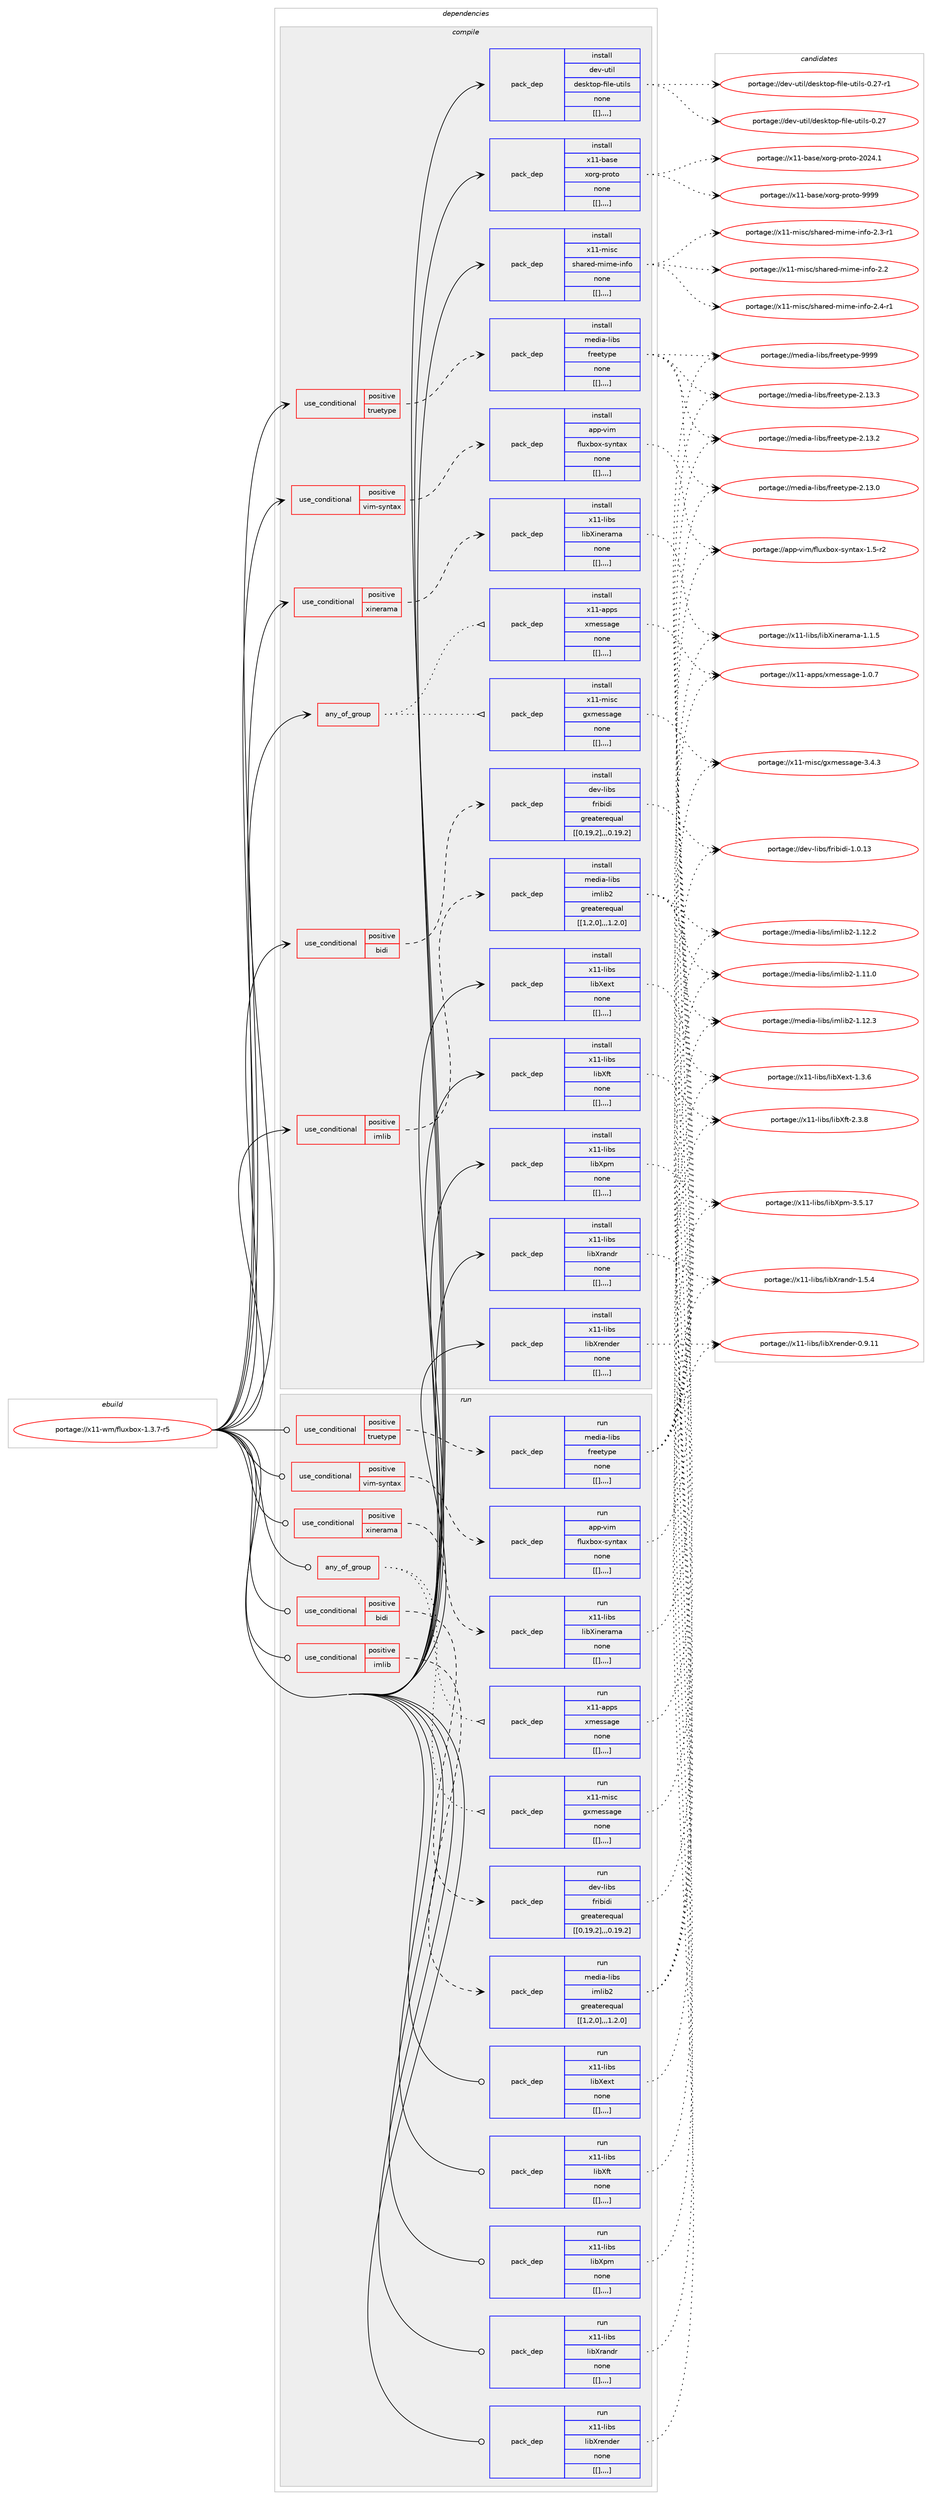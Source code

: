 digraph prolog {

# *************
# Graph options
# *************

newrank=true;
concentrate=true;
compound=true;
graph [rankdir=LR,fontname=Helvetica,fontsize=10,ranksep=1.5];#, ranksep=2.5, nodesep=0.2];
edge  [arrowhead=vee];
node  [fontname=Helvetica,fontsize=10];

# **********
# The ebuild
# **********

subgraph cluster_leftcol {
color=gray;
label=<<i>ebuild</i>>;
id [label="portage://x11-wm/fluxbox-1.3.7-r5", color=red, width=4, href="../x11-wm/fluxbox-1.3.7-r5.svg"];
}

# ****************
# The dependencies
# ****************

subgraph cluster_midcol {
color=gray;
label=<<i>dependencies</i>>;
subgraph cluster_compile {
fillcolor="#eeeeee";
style=filled;
label=<<i>compile</i>>;
subgraph any229 {
dependency34293 [label=<<TABLE BORDER="0" CELLBORDER="1" CELLSPACING="0" CELLPADDING="4"><TR><TD CELLPADDING="10">any_of_group</TD></TR></TABLE>>, shape=none, color=red];subgraph pack22224 {
dependency34294 [label=<<TABLE BORDER="0" CELLBORDER="1" CELLSPACING="0" CELLPADDING="4" WIDTH="220"><TR><TD ROWSPAN="6" CELLPADDING="30">pack_dep</TD></TR><TR><TD WIDTH="110">install</TD></TR><TR><TD>x11-misc</TD></TR><TR><TD>gxmessage</TD></TR><TR><TD>none</TD></TR><TR><TD>[[],,,,]</TD></TR></TABLE>>, shape=none, color=blue];
}
dependency34293:e -> dependency34294:w [weight=20,style="dotted",arrowhead="oinv"];
subgraph pack22225 {
dependency34295 [label=<<TABLE BORDER="0" CELLBORDER="1" CELLSPACING="0" CELLPADDING="4" WIDTH="220"><TR><TD ROWSPAN="6" CELLPADDING="30">pack_dep</TD></TR><TR><TD WIDTH="110">install</TD></TR><TR><TD>x11-apps</TD></TR><TR><TD>xmessage</TD></TR><TR><TD>none</TD></TR><TR><TD>[[],,,,]</TD></TR></TABLE>>, shape=none, color=blue];
}
dependency34293:e -> dependency34295:w [weight=20,style="dotted",arrowhead="oinv"];
}
id:e -> dependency34293:w [weight=20,style="solid",arrowhead="vee"];
subgraph cond11830 {
dependency34296 [label=<<TABLE BORDER="0" CELLBORDER="1" CELLSPACING="0" CELLPADDING="4"><TR><TD ROWSPAN="3" CELLPADDING="10">use_conditional</TD></TR><TR><TD>positive</TD></TR><TR><TD>bidi</TD></TR></TABLE>>, shape=none, color=red];
subgraph pack22226 {
dependency34297 [label=<<TABLE BORDER="0" CELLBORDER="1" CELLSPACING="0" CELLPADDING="4" WIDTH="220"><TR><TD ROWSPAN="6" CELLPADDING="30">pack_dep</TD></TR><TR><TD WIDTH="110">install</TD></TR><TR><TD>dev-libs</TD></TR><TR><TD>fribidi</TD></TR><TR><TD>greaterequal</TD></TR><TR><TD>[[0,19,2],,,0.19.2]</TD></TR></TABLE>>, shape=none, color=blue];
}
dependency34296:e -> dependency34297:w [weight=20,style="dashed",arrowhead="vee"];
}
id:e -> dependency34296:w [weight=20,style="solid",arrowhead="vee"];
subgraph cond11831 {
dependency34298 [label=<<TABLE BORDER="0" CELLBORDER="1" CELLSPACING="0" CELLPADDING="4"><TR><TD ROWSPAN="3" CELLPADDING="10">use_conditional</TD></TR><TR><TD>positive</TD></TR><TR><TD>imlib</TD></TR></TABLE>>, shape=none, color=red];
subgraph pack22227 {
dependency34299 [label=<<TABLE BORDER="0" CELLBORDER="1" CELLSPACING="0" CELLPADDING="4" WIDTH="220"><TR><TD ROWSPAN="6" CELLPADDING="30">pack_dep</TD></TR><TR><TD WIDTH="110">install</TD></TR><TR><TD>media-libs</TD></TR><TR><TD>imlib2</TD></TR><TR><TD>greaterequal</TD></TR><TR><TD>[[1,2,0],,,1.2.0]</TD></TR></TABLE>>, shape=none, color=blue];
}
dependency34298:e -> dependency34299:w [weight=20,style="dashed",arrowhead="vee"];
}
id:e -> dependency34298:w [weight=20,style="solid",arrowhead="vee"];
subgraph cond11832 {
dependency34300 [label=<<TABLE BORDER="0" CELLBORDER="1" CELLSPACING="0" CELLPADDING="4"><TR><TD ROWSPAN="3" CELLPADDING="10">use_conditional</TD></TR><TR><TD>positive</TD></TR><TR><TD>truetype</TD></TR></TABLE>>, shape=none, color=red];
subgraph pack22228 {
dependency34301 [label=<<TABLE BORDER="0" CELLBORDER="1" CELLSPACING="0" CELLPADDING="4" WIDTH="220"><TR><TD ROWSPAN="6" CELLPADDING="30">pack_dep</TD></TR><TR><TD WIDTH="110">install</TD></TR><TR><TD>media-libs</TD></TR><TR><TD>freetype</TD></TR><TR><TD>none</TD></TR><TR><TD>[[],,,,]</TD></TR></TABLE>>, shape=none, color=blue];
}
dependency34300:e -> dependency34301:w [weight=20,style="dashed",arrowhead="vee"];
}
id:e -> dependency34300:w [weight=20,style="solid",arrowhead="vee"];
subgraph cond11833 {
dependency34302 [label=<<TABLE BORDER="0" CELLBORDER="1" CELLSPACING="0" CELLPADDING="4"><TR><TD ROWSPAN="3" CELLPADDING="10">use_conditional</TD></TR><TR><TD>positive</TD></TR><TR><TD>vim-syntax</TD></TR></TABLE>>, shape=none, color=red];
subgraph pack22229 {
dependency34303 [label=<<TABLE BORDER="0" CELLBORDER="1" CELLSPACING="0" CELLPADDING="4" WIDTH="220"><TR><TD ROWSPAN="6" CELLPADDING="30">pack_dep</TD></TR><TR><TD WIDTH="110">install</TD></TR><TR><TD>app-vim</TD></TR><TR><TD>fluxbox-syntax</TD></TR><TR><TD>none</TD></TR><TR><TD>[[],,,,]</TD></TR></TABLE>>, shape=none, color=blue];
}
dependency34302:e -> dependency34303:w [weight=20,style="dashed",arrowhead="vee"];
}
id:e -> dependency34302:w [weight=20,style="solid",arrowhead="vee"];
subgraph cond11834 {
dependency34304 [label=<<TABLE BORDER="0" CELLBORDER="1" CELLSPACING="0" CELLPADDING="4"><TR><TD ROWSPAN="3" CELLPADDING="10">use_conditional</TD></TR><TR><TD>positive</TD></TR><TR><TD>xinerama</TD></TR></TABLE>>, shape=none, color=red];
subgraph pack22230 {
dependency34305 [label=<<TABLE BORDER="0" CELLBORDER="1" CELLSPACING="0" CELLPADDING="4" WIDTH="220"><TR><TD ROWSPAN="6" CELLPADDING="30">pack_dep</TD></TR><TR><TD WIDTH="110">install</TD></TR><TR><TD>x11-libs</TD></TR><TR><TD>libXinerama</TD></TR><TR><TD>none</TD></TR><TR><TD>[[],,,,]</TD></TR></TABLE>>, shape=none, color=blue];
}
dependency34304:e -> dependency34305:w [weight=20,style="dashed",arrowhead="vee"];
}
id:e -> dependency34304:w [weight=20,style="solid",arrowhead="vee"];
subgraph pack22231 {
dependency34306 [label=<<TABLE BORDER="0" CELLBORDER="1" CELLSPACING="0" CELLPADDING="4" WIDTH="220"><TR><TD ROWSPAN="6" CELLPADDING="30">pack_dep</TD></TR><TR><TD WIDTH="110">install</TD></TR><TR><TD>dev-util</TD></TR><TR><TD>desktop-file-utils</TD></TR><TR><TD>none</TD></TR><TR><TD>[[],,,,]</TD></TR></TABLE>>, shape=none, color=blue];
}
id:e -> dependency34306:w [weight=20,style="solid",arrowhead="vee"];
subgraph pack22232 {
dependency34307 [label=<<TABLE BORDER="0" CELLBORDER="1" CELLSPACING="0" CELLPADDING="4" WIDTH="220"><TR><TD ROWSPAN="6" CELLPADDING="30">pack_dep</TD></TR><TR><TD WIDTH="110">install</TD></TR><TR><TD>x11-base</TD></TR><TR><TD>xorg-proto</TD></TR><TR><TD>none</TD></TR><TR><TD>[[],,,,]</TD></TR></TABLE>>, shape=none, color=blue];
}
id:e -> dependency34307:w [weight=20,style="solid",arrowhead="vee"];
subgraph pack22233 {
dependency34308 [label=<<TABLE BORDER="0" CELLBORDER="1" CELLSPACING="0" CELLPADDING="4" WIDTH="220"><TR><TD ROWSPAN="6" CELLPADDING="30">pack_dep</TD></TR><TR><TD WIDTH="110">install</TD></TR><TR><TD>x11-libs</TD></TR><TR><TD>libXext</TD></TR><TR><TD>none</TD></TR><TR><TD>[[],,,,]</TD></TR></TABLE>>, shape=none, color=blue];
}
id:e -> dependency34308:w [weight=20,style="solid",arrowhead="vee"];
subgraph pack22234 {
dependency34309 [label=<<TABLE BORDER="0" CELLBORDER="1" CELLSPACING="0" CELLPADDING="4" WIDTH="220"><TR><TD ROWSPAN="6" CELLPADDING="30">pack_dep</TD></TR><TR><TD WIDTH="110">install</TD></TR><TR><TD>x11-libs</TD></TR><TR><TD>libXft</TD></TR><TR><TD>none</TD></TR><TR><TD>[[],,,,]</TD></TR></TABLE>>, shape=none, color=blue];
}
id:e -> dependency34309:w [weight=20,style="solid",arrowhead="vee"];
subgraph pack22235 {
dependency34310 [label=<<TABLE BORDER="0" CELLBORDER="1" CELLSPACING="0" CELLPADDING="4" WIDTH="220"><TR><TD ROWSPAN="6" CELLPADDING="30">pack_dep</TD></TR><TR><TD WIDTH="110">install</TD></TR><TR><TD>x11-libs</TD></TR><TR><TD>libXpm</TD></TR><TR><TD>none</TD></TR><TR><TD>[[],,,,]</TD></TR></TABLE>>, shape=none, color=blue];
}
id:e -> dependency34310:w [weight=20,style="solid",arrowhead="vee"];
subgraph pack22236 {
dependency34311 [label=<<TABLE BORDER="0" CELLBORDER="1" CELLSPACING="0" CELLPADDING="4" WIDTH="220"><TR><TD ROWSPAN="6" CELLPADDING="30">pack_dep</TD></TR><TR><TD WIDTH="110">install</TD></TR><TR><TD>x11-libs</TD></TR><TR><TD>libXrandr</TD></TR><TR><TD>none</TD></TR><TR><TD>[[],,,,]</TD></TR></TABLE>>, shape=none, color=blue];
}
id:e -> dependency34311:w [weight=20,style="solid",arrowhead="vee"];
subgraph pack22237 {
dependency34312 [label=<<TABLE BORDER="0" CELLBORDER="1" CELLSPACING="0" CELLPADDING="4" WIDTH="220"><TR><TD ROWSPAN="6" CELLPADDING="30">pack_dep</TD></TR><TR><TD WIDTH="110">install</TD></TR><TR><TD>x11-libs</TD></TR><TR><TD>libXrender</TD></TR><TR><TD>none</TD></TR><TR><TD>[[],,,,]</TD></TR></TABLE>>, shape=none, color=blue];
}
id:e -> dependency34312:w [weight=20,style="solid",arrowhead="vee"];
subgraph pack22238 {
dependency34313 [label=<<TABLE BORDER="0" CELLBORDER="1" CELLSPACING="0" CELLPADDING="4" WIDTH="220"><TR><TD ROWSPAN="6" CELLPADDING="30">pack_dep</TD></TR><TR><TD WIDTH="110">install</TD></TR><TR><TD>x11-misc</TD></TR><TR><TD>shared-mime-info</TD></TR><TR><TD>none</TD></TR><TR><TD>[[],,,,]</TD></TR></TABLE>>, shape=none, color=blue];
}
id:e -> dependency34313:w [weight=20,style="solid",arrowhead="vee"];
}
subgraph cluster_compileandrun {
fillcolor="#eeeeee";
style=filled;
label=<<i>compile and run</i>>;
}
subgraph cluster_run {
fillcolor="#eeeeee";
style=filled;
label=<<i>run</i>>;
subgraph any230 {
dependency34314 [label=<<TABLE BORDER="0" CELLBORDER="1" CELLSPACING="0" CELLPADDING="4"><TR><TD CELLPADDING="10">any_of_group</TD></TR></TABLE>>, shape=none, color=red];subgraph pack22239 {
dependency34315 [label=<<TABLE BORDER="0" CELLBORDER="1" CELLSPACING="0" CELLPADDING="4" WIDTH="220"><TR><TD ROWSPAN="6" CELLPADDING="30">pack_dep</TD></TR><TR><TD WIDTH="110">run</TD></TR><TR><TD>x11-misc</TD></TR><TR><TD>gxmessage</TD></TR><TR><TD>none</TD></TR><TR><TD>[[],,,,]</TD></TR></TABLE>>, shape=none, color=blue];
}
dependency34314:e -> dependency34315:w [weight=20,style="dotted",arrowhead="oinv"];
subgraph pack22240 {
dependency34316 [label=<<TABLE BORDER="0" CELLBORDER="1" CELLSPACING="0" CELLPADDING="4" WIDTH="220"><TR><TD ROWSPAN="6" CELLPADDING="30">pack_dep</TD></TR><TR><TD WIDTH="110">run</TD></TR><TR><TD>x11-apps</TD></TR><TR><TD>xmessage</TD></TR><TR><TD>none</TD></TR><TR><TD>[[],,,,]</TD></TR></TABLE>>, shape=none, color=blue];
}
dependency34314:e -> dependency34316:w [weight=20,style="dotted",arrowhead="oinv"];
}
id:e -> dependency34314:w [weight=20,style="solid",arrowhead="odot"];
subgraph cond11835 {
dependency34317 [label=<<TABLE BORDER="0" CELLBORDER="1" CELLSPACING="0" CELLPADDING="4"><TR><TD ROWSPAN="3" CELLPADDING="10">use_conditional</TD></TR><TR><TD>positive</TD></TR><TR><TD>bidi</TD></TR></TABLE>>, shape=none, color=red];
subgraph pack22241 {
dependency34318 [label=<<TABLE BORDER="0" CELLBORDER="1" CELLSPACING="0" CELLPADDING="4" WIDTH="220"><TR><TD ROWSPAN="6" CELLPADDING="30">pack_dep</TD></TR><TR><TD WIDTH="110">run</TD></TR><TR><TD>dev-libs</TD></TR><TR><TD>fribidi</TD></TR><TR><TD>greaterequal</TD></TR><TR><TD>[[0,19,2],,,0.19.2]</TD></TR></TABLE>>, shape=none, color=blue];
}
dependency34317:e -> dependency34318:w [weight=20,style="dashed",arrowhead="vee"];
}
id:e -> dependency34317:w [weight=20,style="solid",arrowhead="odot"];
subgraph cond11836 {
dependency34319 [label=<<TABLE BORDER="0" CELLBORDER="1" CELLSPACING="0" CELLPADDING="4"><TR><TD ROWSPAN="3" CELLPADDING="10">use_conditional</TD></TR><TR><TD>positive</TD></TR><TR><TD>imlib</TD></TR></TABLE>>, shape=none, color=red];
subgraph pack22242 {
dependency34320 [label=<<TABLE BORDER="0" CELLBORDER="1" CELLSPACING="0" CELLPADDING="4" WIDTH="220"><TR><TD ROWSPAN="6" CELLPADDING="30">pack_dep</TD></TR><TR><TD WIDTH="110">run</TD></TR><TR><TD>media-libs</TD></TR><TR><TD>imlib2</TD></TR><TR><TD>greaterequal</TD></TR><TR><TD>[[1,2,0],,,1.2.0]</TD></TR></TABLE>>, shape=none, color=blue];
}
dependency34319:e -> dependency34320:w [weight=20,style="dashed",arrowhead="vee"];
}
id:e -> dependency34319:w [weight=20,style="solid",arrowhead="odot"];
subgraph cond11837 {
dependency34321 [label=<<TABLE BORDER="0" CELLBORDER="1" CELLSPACING="0" CELLPADDING="4"><TR><TD ROWSPAN="3" CELLPADDING="10">use_conditional</TD></TR><TR><TD>positive</TD></TR><TR><TD>truetype</TD></TR></TABLE>>, shape=none, color=red];
subgraph pack22243 {
dependency34322 [label=<<TABLE BORDER="0" CELLBORDER="1" CELLSPACING="0" CELLPADDING="4" WIDTH="220"><TR><TD ROWSPAN="6" CELLPADDING="30">pack_dep</TD></TR><TR><TD WIDTH="110">run</TD></TR><TR><TD>media-libs</TD></TR><TR><TD>freetype</TD></TR><TR><TD>none</TD></TR><TR><TD>[[],,,,]</TD></TR></TABLE>>, shape=none, color=blue];
}
dependency34321:e -> dependency34322:w [weight=20,style="dashed",arrowhead="vee"];
}
id:e -> dependency34321:w [weight=20,style="solid",arrowhead="odot"];
subgraph cond11838 {
dependency34323 [label=<<TABLE BORDER="0" CELLBORDER="1" CELLSPACING="0" CELLPADDING="4"><TR><TD ROWSPAN="3" CELLPADDING="10">use_conditional</TD></TR><TR><TD>positive</TD></TR><TR><TD>vim-syntax</TD></TR></TABLE>>, shape=none, color=red];
subgraph pack22244 {
dependency34324 [label=<<TABLE BORDER="0" CELLBORDER="1" CELLSPACING="0" CELLPADDING="4" WIDTH="220"><TR><TD ROWSPAN="6" CELLPADDING="30">pack_dep</TD></TR><TR><TD WIDTH="110">run</TD></TR><TR><TD>app-vim</TD></TR><TR><TD>fluxbox-syntax</TD></TR><TR><TD>none</TD></TR><TR><TD>[[],,,,]</TD></TR></TABLE>>, shape=none, color=blue];
}
dependency34323:e -> dependency34324:w [weight=20,style="dashed",arrowhead="vee"];
}
id:e -> dependency34323:w [weight=20,style="solid",arrowhead="odot"];
subgraph cond11839 {
dependency34325 [label=<<TABLE BORDER="0" CELLBORDER="1" CELLSPACING="0" CELLPADDING="4"><TR><TD ROWSPAN="3" CELLPADDING="10">use_conditional</TD></TR><TR><TD>positive</TD></TR><TR><TD>xinerama</TD></TR></TABLE>>, shape=none, color=red];
subgraph pack22245 {
dependency34326 [label=<<TABLE BORDER="0" CELLBORDER="1" CELLSPACING="0" CELLPADDING="4" WIDTH="220"><TR><TD ROWSPAN="6" CELLPADDING="30">pack_dep</TD></TR><TR><TD WIDTH="110">run</TD></TR><TR><TD>x11-libs</TD></TR><TR><TD>libXinerama</TD></TR><TR><TD>none</TD></TR><TR><TD>[[],,,,]</TD></TR></TABLE>>, shape=none, color=blue];
}
dependency34325:e -> dependency34326:w [weight=20,style="dashed",arrowhead="vee"];
}
id:e -> dependency34325:w [weight=20,style="solid",arrowhead="odot"];
subgraph pack22246 {
dependency34327 [label=<<TABLE BORDER="0" CELLBORDER="1" CELLSPACING="0" CELLPADDING="4" WIDTH="220"><TR><TD ROWSPAN="6" CELLPADDING="30">pack_dep</TD></TR><TR><TD WIDTH="110">run</TD></TR><TR><TD>x11-libs</TD></TR><TR><TD>libXext</TD></TR><TR><TD>none</TD></TR><TR><TD>[[],,,,]</TD></TR></TABLE>>, shape=none, color=blue];
}
id:e -> dependency34327:w [weight=20,style="solid",arrowhead="odot"];
subgraph pack22247 {
dependency34328 [label=<<TABLE BORDER="0" CELLBORDER="1" CELLSPACING="0" CELLPADDING="4" WIDTH="220"><TR><TD ROWSPAN="6" CELLPADDING="30">pack_dep</TD></TR><TR><TD WIDTH="110">run</TD></TR><TR><TD>x11-libs</TD></TR><TR><TD>libXft</TD></TR><TR><TD>none</TD></TR><TR><TD>[[],,,,]</TD></TR></TABLE>>, shape=none, color=blue];
}
id:e -> dependency34328:w [weight=20,style="solid",arrowhead="odot"];
subgraph pack22248 {
dependency34329 [label=<<TABLE BORDER="0" CELLBORDER="1" CELLSPACING="0" CELLPADDING="4" WIDTH="220"><TR><TD ROWSPAN="6" CELLPADDING="30">pack_dep</TD></TR><TR><TD WIDTH="110">run</TD></TR><TR><TD>x11-libs</TD></TR><TR><TD>libXpm</TD></TR><TR><TD>none</TD></TR><TR><TD>[[],,,,]</TD></TR></TABLE>>, shape=none, color=blue];
}
id:e -> dependency34329:w [weight=20,style="solid",arrowhead="odot"];
subgraph pack22249 {
dependency34330 [label=<<TABLE BORDER="0" CELLBORDER="1" CELLSPACING="0" CELLPADDING="4" WIDTH="220"><TR><TD ROWSPAN="6" CELLPADDING="30">pack_dep</TD></TR><TR><TD WIDTH="110">run</TD></TR><TR><TD>x11-libs</TD></TR><TR><TD>libXrandr</TD></TR><TR><TD>none</TD></TR><TR><TD>[[],,,,]</TD></TR></TABLE>>, shape=none, color=blue];
}
id:e -> dependency34330:w [weight=20,style="solid",arrowhead="odot"];
subgraph pack22250 {
dependency34331 [label=<<TABLE BORDER="0" CELLBORDER="1" CELLSPACING="0" CELLPADDING="4" WIDTH="220"><TR><TD ROWSPAN="6" CELLPADDING="30">pack_dep</TD></TR><TR><TD WIDTH="110">run</TD></TR><TR><TD>x11-libs</TD></TR><TR><TD>libXrender</TD></TR><TR><TD>none</TD></TR><TR><TD>[[],,,,]</TD></TR></TABLE>>, shape=none, color=blue];
}
id:e -> dependency34331:w [weight=20,style="solid",arrowhead="odot"];
}
}

# **************
# The candidates
# **************

subgraph cluster_choices {
rank=same;
color=gray;
label=<<i>candidates</i>>;

subgraph choice22224 {
color=black;
nodesep=1;
choice120494945109105115994710312010910111511597103101455146524651 [label="portage://x11-misc/gxmessage-3.4.3", color=red, width=4,href="../x11-misc/gxmessage-3.4.3.svg"];
dependency34294:e -> choice120494945109105115994710312010910111511597103101455146524651:w [style=dotted,weight="100"];
}
subgraph choice22225 {
color=black;
nodesep=1;
choice120494945971121121154712010910111511597103101454946484655 [label="portage://x11-apps/xmessage-1.0.7", color=red, width=4,href="../x11-apps/xmessage-1.0.7.svg"];
dependency34295:e -> choice120494945971121121154712010910111511597103101454946484655:w [style=dotted,weight="100"];
}
subgraph choice22226 {
color=black;
nodesep=1;
choice1001011184510810598115471021141059810510010545494648464951 [label="portage://dev-libs/fribidi-1.0.13", color=red, width=4,href="../dev-libs/fribidi-1.0.13.svg"];
dependency34297:e -> choice1001011184510810598115471021141059810510010545494648464951:w [style=dotted,weight="100"];
}
subgraph choice22227 {
color=black;
nodesep=1;
choice10910110010597451081059811547105109108105985045494649504651 [label="portage://media-libs/imlib2-1.12.3", color=red, width=4,href="../media-libs/imlib2-1.12.3.svg"];
choice10910110010597451081059811547105109108105985045494649504650 [label="portage://media-libs/imlib2-1.12.2", color=red, width=4,href="../media-libs/imlib2-1.12.2.svg"];
choice10910110010597451081059811547105109108105985045494649494648 [label="portage://media-libs/imlib2-1.11.0", color=red, width=4,href="../media-libs/imlib2-1.11.0.svg"];
dependency34299:e -> choice10910110010597451081059811547105109108105985045494649504651:w [style=dotted,weight="100"];
dependency34299:e -> choice10910110010597451081059811547105109108105985045494649504650:w [style=dotted,weight="100"];
dependency34299:e -> choice10910110010597451081059811547105109108105985045494649494648:w [style=dotted,weight="100"];
}
subgraph choice22228 {
color=black;
nodesep=1;
choice109101100105974510810598115471021141011011161211121014557575757 [label="portage://media-libs/freetype-9999", color=red, width=4,href="../media-libs/freetype-9999.svg"];
choice1091011001059745108105981154710211410110111612111210145504649514651 [label="portage://media-libs/freetype-2.13.3", color=red, width=4,href="../media-libs/freetype-2.13.3.svg"];
choice1091011001059745108105981154710211410110111612111210145504649514650 [label="portage://media-libs/freetype-2.13.2", color=red, width=4,href="../media-libs/freetype-2.13.2.svg"];
choice1091011001059745108105981154710211410110111612111210145504649514648 [label="portage://media-libs/freetype-2.13.0", color=red, width=4,href="../media-libs/freetype-2.13.0.svg"];
dependency34301:e -> choice109101100105974510810598115471021141011011161211121014557575757:w [style=dotted,weight="100"];
dependency34301:e -> choice1091011001059745108105981154710211410110111612111210145504649514651:w [style=dotted,weight="100"];
dependency34301:e -> choice1091011001059745108105981154710211410110111612111210145504649514650:w [style=dotted,weight="100"];
dependency34301:e -> choice1091011001059745108105981154710211410110111612111210145504649514648:w [style=dotted,weight="100"];
}
subgraph choice22229 {
color=black;
nodesep=1;
choice971121124511810510947102108117120981111204511512111011697120454946534511450 [label="portage://app-vim/fluxbox-syntax-1.5-r2", color=red, width=4,href="../app-vim/fluxbox-syntax-1.5-r2.svg"];
dependency34303:e -> choice971121124511810510947102108117120981111204511512111011697120454946534511450:w [style=dotted,weight="100"];
}
subgraph choice22230 {
color=black;
nodesep=1;
choice120494945108105981154710810598881051101011149710997454946494653 [label="portage://x11-libs/libXinerama-1.1.5", color=red, width=4,href="../x11-libs/libXinerama-1.1.5.svg"];
dependency34305:e -> choice120494945108105981154710810598881051101011149710997454946494653:w [style=dotted,weight="100"];
}
subgraph choice22231 {
color=black;
nodesep=1;
choice1001011184511711610510847100101115107116111112451021051081014511711610510811545484650554511449 [label="portage://dev-util/desktop-file-utils-0.27-r1", color=red, width=4,href="../dev-util/desktop-file-utils-0.27-r1.svg"];
choice100101118451171161051084710010111510711611111245102105108101451171161051081154548465055 [label="portage://dev-util/desktop-file-utils-0.27", color=red, width=4,href="../dev-util/desktop-file-utils-0.27.svg"];
dependency34306:e -> choice1001011184511711610510847100101115107116111112451021051081014511711610510811545484650554511449:w [style=dotted,weight="100"];
dependency34306:e -> choice100101118451171161051084710010111510711611111245102105108101451171161051081154548465055:w [style=dotted,weight="100"];
}
subgraph choice22232 {
color=black;
nodesep=1;
choice120494945989711510147120111114103451121141111161114557575757 [label="portage://x11-base/xorg-proto-9999", color=red, width=4,href="../x11-base/xorg-proto-9999.svg"];
choice1204949459897115101471201111141034511211411111611145504850524649 [label="portage://x11-base/xorg-proto-2024.1", color=red, width=4,href="../x11-base/xorg-proto-2024.1.svg"];
dependency34307:e -> choice120494945989711510147120111114103451121141111161114557575757:w [style=dotted,weight="100"];
dependency34307:e -> choice1204949459897115101471201111141034511211411111611145504850524649:w [style=dotted,weight="100"];
}
subgraph choice22233 {
color=black;
nodesep=1;
choice12049494510810598115471081059888101120116454946514654 [label="portage://x11-libs/libXext-1.3.6", color=red, width=4,href="../x11-libs/libXext-1.3.6.svg"];
dependency34308:e -> choice12049494510810598115471081059888101120116454946514654:w [style=dotted,weight="100"];
}
subgraph choice22234 {
color=black;
nodesep=1;
choice12049494510810598115471081059888102116455046514656 [label="portage://x11-libs/libXft-2.3.8", color=red, width=4,href="../x11-libs/libXft-2.3.8.svg"];
dependency34309:e -> choice12049494510810598115471081059888102116455046514656:w [style=dotted,weight="100"];
}
subgraph choice22235 {
color=black;
nodesep=1;
choice1204949451081059811547108105988811210945514653464955 [label="portage://x11-libs/libXpm-3.5.17", color=red, width=4,href="../x11-libs/libXpm-3.5.17.svg"];
dependency34310:e -> choice1204949451081059811547108105988811210945514653464955:w [style=dotted,weight="100"];
}
subgraph choice22236 {
color=black;
nodesep=1;
choice1204949451081059811547108105988811497110100114454946534652 [label="portage://x11-libs/libXrandr-1.5.4", color=red, width=4,href="../x11-libs/libXrandr-1.5.4.svg"];
dependency34311:e -> choice1204949451081059811547108105988811497110100114454946534652:w [style=dotted,weight="100"];
}
subgraph choice22237 {
color=black;
nodesep=1;
choice1204949451081059811547108105988811410111010010111445484657464949 [label="portage://x11-libs/libXrender-0.9.11", color=red, width=4,href="../x11-libs/libXrender-0.9.11.svg"];
dependency34312:e -> choice1204949451081059811547108105988811410111010010111445484657464949:w [style=dotted,weight="100"];
}
subgraph choice22238 {
color=black;
nodesep=1;
choice1204949451091051159947115104971141011004510910510910145105110102111455046524511449 [label="portage://x11-misc/shared-mime-info-2.4-r1", color=red, width=4,href="../x11-misc/shared-mime-info-2.4-r1.svg"];
choice1204949451091051159947115104971141011004510910510910145105110102111455046514511449 [label="portage://x11-misc/shared-mime-info-2.3-r1", color=red, width=4,href="../x11-misc/shared-mime-info-2.3-r1.svg"];
choice120494945109105115994711510497114101100451091051091014510511010211145504650 [label="portage://x11-misc/shared-mime-info-2.2", color=red, width=4,href="../x11-misc/shared-mime-info-2.2.svg"];
dependency34313:e -> choice1204949451091051159947115104971141011004510910510910145105110102111455046524511449:w [style=dotted,weight="100"];
dependency34313:e -> choice1204949451091051159947115104971141011004510910510910145105110102111455046514511449:w [style=dotted,weight="100"];
dependency34313:e -> choice120494945109105115994711510497114101100451091051091014510511010211145504650:w [style=dotted,weight="100"];
}
subgraph choice22239 {
color=black;
nodesep=1;
choice120494945109105115994710312010910111511597103101455146524651 [label="portage://x11-misc/gxmessage-3.4.3", color=red, width=4,href="../x11-misc/gxmessage-3.4.3.svg"];
dependency34315:e -> choice120494945109105115994710312010910111511597103101455146524651:w [style=dotted,weight="100"];
}
subgraph choice22240 {
color=black;
nodesep=1;
choice120494945971121121154712010910111511597103101454946484655 [label="portage://x11-apps/xmessage-1.0.7", color=red, width=4,href="../x11-apps/xmessage-1.0.7.svg"];
dependency34316:e -> choice120494945971121121154712010910111511597103101454946484655:w [style=dotted,weight="100"];
}
subgraph choice22241 {
color=black;
nodesep=1;
choice1001011184510810598115471021141059810510010545494648464951 [label="portage://dev-libs/fribidi-1.0.13", color=red, width=4,href="../dev-libs/fribidi-1.0.13.svg"];
dependency34318:e -> choice1001011184510810598115471021141059810510010545494648464951:w [style=dotted,weight="100"];
}
subgraph choice22242 {
color=black;
nodesep=1;
choice10910110010597451081059811547105109108105985045494649504651 [label="portage://media-libs/imlib2-1.12.3", color=red, width=4,href="../media-libs/imlib2-1.12.3.svg"];
choice10910110010597451081059811547105109108105985045494649504650 [label="portage://media-libs/imlib2-1.12.2", color=red, width=4,href="../media-libs/imlib2-1.12.2.svg"];
choice10910110010597451081059811547105109108105985045494649494648 [label="portage://media-libs/imlib2-1.11.0", color=red, width=4,href="../media-libs/imlib2-1.11.0.svg"];
dependency34320:e -> choice10910110010597451081059811547105109108105985045494649504651:w [style=dotted,weight="100"];
dependency34320:e -> choice10910110010597451081059811547105109108105985045494649504650:w [style=dotted,weight="100"];
dependency34320:e -> choice10910110010597451081059811547105109108105985045494649494648:w [style=dotted,weight="100"];
}
subgraph choice22243 {
color=black;
nodesep=1;
choice109101100105974510810598115471021141011011161211121014557575757 [label="portage://media-libs/freetype-9999", color=red, width=4,href="../media-libs/freetype-9999.svg"];
choice1091011001059745108105981154710211410110111612111210145504649514651 [label="portage://media-libs/freetype-2.13.3", color=red, width=4,href="../media-libs/freetype-2.13.3.svg"];
choice1091011001059745108105981154710211410110111612111210145504649514650 [label="portage://media-libs/freetype-2.13.2", color=red, width=4,href="../media-libs/freetype-2.13.2.svg"];
choice1091011001059745108105981154710211410110111612111210145504649514648 [label="portage://media-libs/freetype-2.13.0", color=red, width=4,href="../media-libs/freetype-2.13.0.svg"];
dependency34322:e -> choice109101100105974510810598115471021141011011161211121014557575757:w [style=dotted,weight="100"];
dependency34322:e -> choice1091011001059745108105981154710211410110111612111210145504649514651:w [style=dotted,weight="100"];
dependency34322:e -> choice1091011001059745108105981154710211410110111612111210145504649514650:w [style=dotted,weight="100"];
dependency34322:e -> choice1091011001059745108105981154710211410110111612111210145504649514648:w [style=dotted,weight="100"];
}
subgraph choice22244 {
color=black;
nodesep=1;
choice971121124511810510947102108117120981111204511512111011697120454946534511450 [label="portage://app-vim/fluxbox-syntax-1.5-r2", color=red, width=4,href="../app-vim/fluxbox-syntax-1.5-r2.svg"];
dependency34324:e -> choice971121124511810510947102108117120981111204511512111011697120454946534511450:w [style=dotted,weight="100"];
}
subgraph choice22245 {
color=black;
nodesep=1;
choice120494945108105981154710810598881051101011149710997454946494653 [label="portage://x11-libs/libXinerama-1.1.5", color=red, width=4,href="../x11-libs/libXinerama-1.1.5.svg"];
dependency34326:e -> choice120494945108105981154710810598881051101011149710997454946494653:w [style=dotted,weight="100"];
}
subgraph choice22246 {
color=black;
nodesep=1;
choice12049494510810598115471081059888101120116454946514654 [label="portage://x11-libs/libXext-1.3.6", color=red, width=4,href="../x11-libs/libXext-1.3.6.svg"];
dependency34327:e -> choice12049494510810598115471081059888101120116454946514654:w [style=dotted,weight="100"];
}
subgraph choice22247 {
color=black;
nodesep=1;
choice12049494510810598115471081059888102116455046514656 [label="portage://x11-libs/libXft-2.3.8", color=red, width=4,href="../x11-libs/libXft-2.3.8.svg"];
dependency34328:e -> choice12049494510810598115471081059888102116455046514656:w [style=dotted,weight="100"];
}
subgraph choice22248 {
color=black;
nodesep=1;
choice1204949451081059811547108105988811210945514653464955 [label="portage://x11-libs/libXpm-3.5.17", color=red, width=4,href="../x11-libs/libXpm-3.5.17.svg"];
dependency34329:e -> choice1204949451081059811547108105988811210945514653464955:w [style=dotted,weight="100"];
}
subgraph choice22249 {
color=black;
nodesep=1;
choice1204949451081059811547108105988811497110100114454946534652 [label="portage://x11-libs/libXrandr-1.5.4", color=red, width=4,href="../x11-libs/libXrandr-1.5.4.svg"];
dependency34330:e -> choice1204949451081059811547108105988811497110100114454946534652:w [style=dotted,weight="100"];
}
subgraph choice22250 {
color=black;
nodesep=1;
choice1204949451081059811547108105988811410111010010111445484657464949 [label="portage://x11-libs/libXrender-0.9.11", color=red, width=4,href="../x11-libs/libXrender-0.9.11.svg"];
dependency34331:e -> choice1204949451081059811547108105988811410111010010111445484657464949:w [style=dotted,weight="100"];
}
}

}
